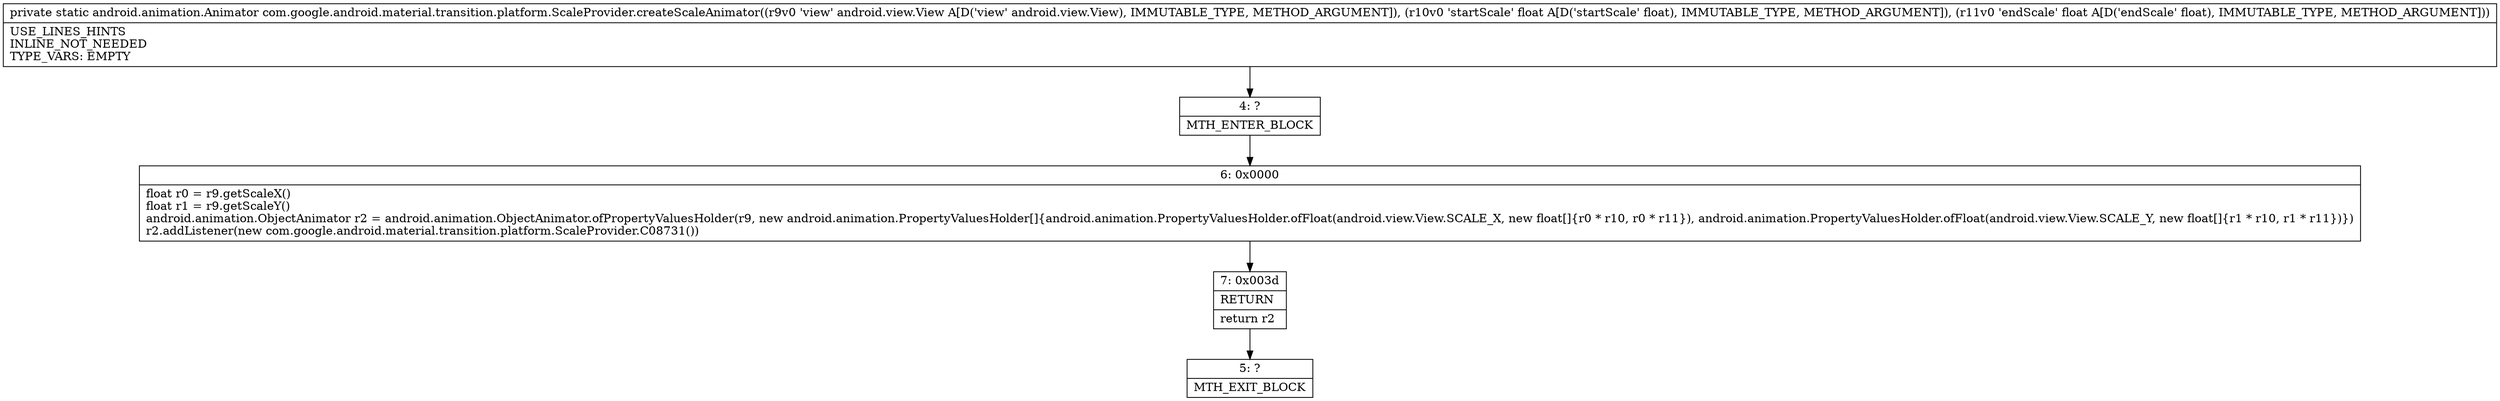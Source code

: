 digraph "CFG forcom.google.android.material.transition.platform.ScaleProvider.createScaleAnimator(Landroid\/view\/View;FF)Landroid\/animation\/Animator;" {
Node_4 [shape=record,label="{4\:\ ?|MTH_ENTER_BLOCK\l}"];
Node_6 [shape=record,label="{6\:\ 0x0000|float r0 = r9.getScaleX()\lfloat r1 = r9.getScaleY()\landroid.animation.ObjectAnimator r2 = android.animation.ObjectAnimator.ofPropertyValuesHolder(r9, new android.animation.PropertyValuesHolder[]\{android.animation.PropertyValuesHolder.ofFloat(android.view.View.SCALE_X, new float[]\{r0 * r10, r0 * r11\}), android.animation.PropertyValuesHolder.ofFloat(android.view.View.SCALE_Y, new float[]\{r1 * r10, r1 * r11\})\})\lr2.addListener(new com.google.android.material.transition.platform.ScaleProvider.C08731())\l}"];
Node_7 [shape=record,label="{7\:\ 0x003d|RETURN\l|return r2\l}"];
Node_5 [shape=record,label="{5\:\ ?|MTH_EXIT_BLOCK\l}"];
MethodNode[shape=record,label="{private static android.animation.Animator com.google.android.material.transition.platform.ScaleProvider.createScaleAnimator((r9v0 'view' android.view.View A[D('view' android.view.View), IMMUTABLE_TYPE, METHOD_ARGUMENT]), (r10v0 'startScale' float A[D('startScale' float), IMMUTABLE_TYPE, METHOD_ARGUMENT]), (r11v0 'endScale' float A[D('endScale' float), IMMUTABLE_TYPE, METHOD_ARGUMENT]))  | USE_LINES_HINTS\lINLINE_NOT_NEEDED\lTYPE_VARS: EMPTY\l}"];
MethodNode -> Node_4;Node_4 -> Node_6;
Node_6 -> Node_7;
Node_7 -> Node_5;
}

